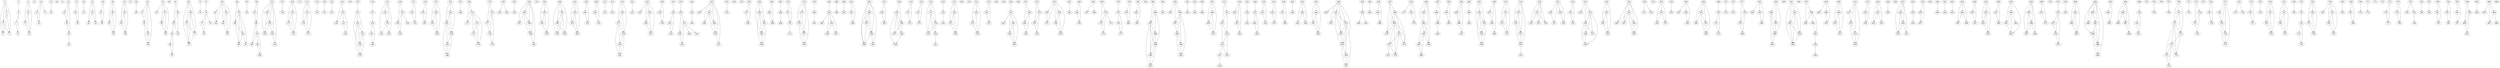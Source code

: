 digraph G {
    graph [fontsize=24]
    edge [fontsize=24]
    node [fontsize=24]
    ranksep = 1.5
    nodesep = .25
    0 -> { 1 2 3 4 };
    1 -> { 2 3 4 };
    2 -> { 3 4 };
    3 -> { };
    4 -> { };
    5 -> { 6 };
    6 -> { 7 8 };
    7 -> { 8 };
    8 -> { };
    9 -> { 10 11 12 };
    10 -> { 11 12 };
    11 -> { 12 };
    12 -> { };
    13 -> { };
    14 -> { 15 16 17 };
    15 -> { 16 };
    16 -> { };
    17 -> { };
    18 -> { 19 };
    19 -> { };
    20 -> { };
    21 -> { };
    22 -> { 23 24 25 };
    23 -> { 24 };
    24 -> { 25 };
    25 -> { 26 };
    26 -> { };
    27 -> { 28 29 };
    28 -> { 29 };
    29 -> { };
    30 -> { 31 };
    31 -> { };
    32 -> { 33 34 35 };
    33 -> { 34 35 };
    34 -> { };
    35 -> { };
    36 -> { 37 38 };
    37 -> { 38 };
    38 -> { };
    39 -> { 40 41 42 };
    40 -> { 41 42 };
    41 -> { 42 };
    42 -> { };
    43 -> { 44 45 46 };
    44 -> { 45 46 };
    45 -> { 46 };
    46 -> { };
    47 -> { };
    48 -> { 49 };
    49 -> { };
    50 -> { 51 52 53 54 };
    51 -> { 52 };
    52 -> { 53 54 };
    53 -> { 54 };
    54 -> { };
    55 -> { 56 57 58 59 };
    56 -> { };
    57 -> { 58 59 };
    58 -> { 59 };
    59 -> { };
    60 -> { };
    61 -> { 62 63 };
    62 -> { 63 64 };
    63 -> { 64 65 };
    64 -> { };
    65 -> { 66 67 };
    66 -> { 67 };
    67 -> { };
    68 -> { 69 70 71 72 };
    69 -> { 70 71 72 };
    70 -> { 71 72 };
    71 -> { 72 };
    72 -> { };
    73 -> { 74 };
    74 -> { };
    75 -> { 76 };
    76 -> { 77 78 79 };
    77 -> { 78 };
    78 -> { };
    79 -> { };
    80 -> { 81 82 83 84 85 };
    81 -> { 82 };
    82 -> { };
    83 -> { 84 85 };
    84 -> { 85 };
    85 -> { };
    86 -> { 87 88 };
    87 -> { 88 89 90 91 };
    88 -> { 89 90 };
    89 -> { 90 91 };
    90 -> { };
    91 -> { };
    92 -> { 93 };
    93 -> { };
    94 -> { 95 96 };
    95 -> { 96 };
    96 -> { 97 98 };
    97 -> { 98 99 100 };
    98 -> { };
    99 -> { 100 };
    100 -> { };
    101 -> { 102 103 104 105 106 };
    102 -> { 103 104 };
    103 -> { 104 105 };
    104 -> { };
    105 -> { 106 };
    106 -> { };
    107 -> { 108 };
    108 -> { };
    109 -> { 110 111 112 };
    110 -> { 111 112 };
    111 -> { 112 };
    112 -> { };
    113 -> { };
    114 -> { 115 116 117 };
    115 -> { 116 117 };
    116 -> { 117 };
    117 -> { };
    118 -> { 119 };
    119 -> { };
    120 -> { 121 };
    121 -> { };
    122 -> { 123 };
    123 -> { };
    124 -> { 125 126 };
    125 -> { 126 127 128 };
    126 -> { };
    127 -> { 128 };
    128 -> { };
    129 -> { };
    130 -> { 131 };
    131 -> { 132 133 134 };
    132 -> { 133 134 135 };
    133 -> { 134 135 };
    134 -> { 135 };
    135 -> { };
    136 -> { 137 };
    137 -> { 138 };
    138 -> { 139 140 };
    139 -> { 140 };
    140 -> { };
    141 -> { 142 143 144 145 };
    142 -> { 143 };
    143 -> { 144 145 };
    144 -> { };
    145 -> { };
    146 -> { 147 148 };
    147 -> { 148 149 150 };
    148 -> { 149 };
    149 -> { };
    150 -> { };
    151 -> { 152 153 };
    152 -> { 153 };
    153 -> { };
    154 -> { 155 156 };
    155 -> { 156 };
    156 -> { };
    157 -> { 158 159 160 };
    158 -> { 159 160 };
    159 -> { 160 };
    160 -> { };
    161 -> { 162 163 164 };
    162 -> { 163 164 };
    163 -> { 164 165 166 };
    164 -> { 165 166 };
    165 -> { 166 };
    166 -> { };
    167 -> { 168 };
    168 -> { };
    169 -> { 170 171 };
    170 -> { 171 172 173 174 };
    171 -> { };
    172 -> { 173 174 };
    173 -> { 174 };
    174 -> { };
    175 -> { 176 177 };
    176 -> { 177 178 179 };
    177 -> { 178 };
    178 -> { 179 };
    179 -> { };
    180 -> { 181 182 };
    181 -> { };
    182 -> { };
    183 -> { 184 };
    184 -> { };
    185 -> { 186 187 188 189 190 };
    186 -> { 187 188 189 };
    187 -> { };
    188 -> { 189 };
    189 -> { 190 };
    190 -> { };
    191 -> { };
    192 -> { 193 194 195 };
    193 -> { 194 195 };
    194 -> { 195 };
    195 -> { };
    196 -> { 197 198 199 200 };
    197 -> { 198 199 200 };
    198 -> { 199 200 };
    199 -> { };
    200 -> { };
    201 -> { 202 203 204 };
    202 -> { 203 204 };
    203 -> { 204 };
    204 -> { };
    205 -> { 206 207 };
    206 -> { 207 };
    207 -> { };
    208 -> { 209 210 };
    209 -> { 210 };
    210 -> { };
    211 -> { 212 };
    212 -> { };
    213 -> { 214 };
    214 -> { };
    215 -> { 216 217 218 };
    216 -> { 217 218 };
    217 -> { 218 219 220 };
    218 -> { 219 220 };
    219 -> { 220 };
    220 -> { };
    221 -> { 222 };
    222 -> { };
    223 -> { 224 225 226 227 };
    224 -> { };
    225 -> { 226 227 };
    226 -> { 227 };
    227 -> { };
    228 -> { 229 230 };
    229 -> { 230 };
    230 -> { };
    231 -> { 232 };
    232 -> { 233 234 };
    233 -> { 234 };
    234 -> { };
    235 -> { 236 };
    236 -> { 237 238 };
    237 -> { 238 239 240 241 };
    238 -> { 239 };
    239 -> { };
    240 -> { };
    241 -> { };
    242 -> { 243 };
    243 -> { 244 };
    244 -> { };
    245 -> { 246 247 248 249 250 251 };
    246 -> { };
    247 -> { 248 249 250 };
    248 -> { };
    249 -> { 250 };
    250 -> { 251 };
    251 -> { };
    252 -> { 253 };
    253 -> { };
    254 -> { };
    255 -> { };
    256 -> { 257 258 };
    257 -> { 258 };
    258 -> { };
    259 -> { 260 261 262 };
    260 -> { 261 262 263 };
    261 -> { 262 263 };
    262 -> { 263 };
    263 -> { };
    264 -> { 265 266 };
    265 -> { 266 };
    266 -> { };
    267 -> { 268 };
    268 -> { 269 };
    269 -> { };
    270 -> { 271 272 };
    271 -> { 272 };
    272 -> { 273 };
    273 -> { };
    274 -> { 275 276 277 278 };
    275 -> { 276 277 };
    276 -> { 277 278 };
    277 -> { 278 };
    278 -> { };
    279 -> { 280 };
    280 -> { 281 };
    281 -> { };
    282 -> { 283 };
    283 -> { 284 285 286 287 };
    284 -> { };
    285 -> { 286 287 };
    286 -> { };
    287 -> { };
    288 -> { 289 };
    289 -> { };
    290 -> { 291 };
    291 -> { };
    292 -> { 293 294 };
    293 -> { 294 };
    294 -> { };
    295 -> { 296 297 298 299 300 };
    296 -> { 297 298 299 };
    297 -> { 298 299 };
    298 -> { 299 300 };
    299 -> { };
    300 -> { };
    301 -> { 302 303 };
    302 -> { 303 };
    303 -> { };
    304 -> { 305 306 };
    305 -> { 306 307 308 309 };
    306 -> { 307 308 };
    307 -> { };
    308 -> { 309 };
    309 -> { };
    310 -> { 311 312 };
    311 -> { 312 };
    312 -> { };
    313 -> { 314 315 };
    314 -> { 315 };
    315 -> { };
    316 -> { 317 318 319 };
    317 -> { 318 319 320 };
    318 -> { 319 320 };
    319 -> { };
    320 -> { 321 };
    321 -> { };
    322 -> { 323 };
    323 -> { 324 };
    324 -> { };
    325 -> { 326 327 328 };
    326 -> { 327 328 };
    327 -> { 328 };
    328 -> { };
    329 -> { };
    330 -> { };
    331 -> { 332 333 334 };
    332 -> { 333 334 };
    333 -> { 334 };
    334 -> { };
    335 -> { 336 337 };
    336 -> { 337 };
    337 -> { };
    338 -> { };
    339 -> { };
    340 -> { 341 };
    341 -> { 342 343 344 345 };
    342 -> { };
    343 -> { 344 345 };
    344 -> { 345 };
    345 -> { };
    346 -> { };
    347 -> { 348 349 };
    348 -> { 349 350 };
    349 -> { 350 };
    350 -> { };
    351 -> { 352 353 };
    352 -> { 353 354 };
    353 -> { 354 };
    354 -> { };
    355 -> { 356 357 358 359 360 };
    356 -> { 357 };
    357 -> { };
    358 -> { 359 360 };
    359 -> { 360 };
    360 -> { };
    361 -> { 362 };
    362 -> { };
    363 -> { 364 365 };
    364 -> { 365 };
    365 -> { };
    366 -> { 367 368 };
    367 -> { };
    368 -> { };
    369 -> { 370 371 };
    370 -> { 371 372 373 };
    371 -> { 372 };
    372 -> { };
    373 -> { };
    374 -> { 375 };
    375 -> { 376 377 };
    376 -> { 377 };
    377 -> { };
    378 -> { 379 380 };
    379 -> { 380 };
    380 -> { };
    381 -> { 382 383 };
    382 -> { 383 };
    383 -> { };
    384 -> { };
    385 -> { 386 387 };
    386 -> { 387 388 389 };
    387 -> { 388 389 390 391 };
    388 -> { 389 390 };
    389 -> { 390 391 };
    390 -> { 391 };
    391 -> { };
    392 -> { 393 };
    393 -> { };
    394 -> { 395 396 397 };
    395 -> { };
    396 -> { 397 398 399 400 };
    397 -> { 398 };
    398 -> { 399 400 };
    399 -> { 400 };
    400 -> { };
    401 -> { 402 };
    402 -> { };
    403 -> { 404 };
    404 -> { };
    405 -> { 406 };
    406 -> { };
    407 -> { 408 409 410 };
    408 -> { 409 410 };
    409 -> { 410 };
    410 -> { };
    411 -> { 412 413 };
    412 -> { 413 414 };
    413 -> { 414 415 };
    414 -> { 415 416 };
    415 -> { 416 417 };
    416 -> { };
    417 -> { 418 };
    418 -> { };
    419 -> { 420 421 422 };
    420 -> { 421 };
    421 -> { 422 };
    422 -> { };
    423 -> { 424 };
    424 -> { 425 };
    425 -> { };
    426 -> { 427 };
    427 -> { 428 429 };
    428 -> { 429 };
    429 -> { };
    430 -> { 431 432 };
    431 -> { 432 };
    432 -> { };
    433 -> { 434 435 };
    434 -> { 435 };
    435 -> { };
    436 -> { 437 438 };
    437 -> { 438 };
    438 -> { };
    439 -> { 440 };
    440 -> { };
    441 -> { 442 443 444 };
    442 -> { 443 444 };
    443 -> { };
    444 -> { };
    445 -> { 446 447 448 };
    446 -> { 447 448 };
    447 -> { 448 };
    448 -> { };
    449 -> { 450 451 452 453 454 455 };
    450 -> { };
    451 -> { 452 453 454 455 };
    452 -> { };
    453 -> { 454 455 456 457 };
    454 -> { 455 };
    455 -> { 456 457 };
    456 -> { 457 };
    457 -> { };
    458 -> { 459 };
    459 -> { 460 461 };
    460 -> { };
    461 -> { };
    462 -> { 463 };
    463 -> { };
    464 -> { 465 466 };
    465 -> { 466 };
    466 -> { };
    467 -> { 468 469 470 };
    468 -> { 469 470 471 472 };
    469 -> { 470 471 472 473 474 };
    470 -> { };
    471 -> { 472 473 474 };
    472 -> { };
    473 -> { 474 475 };
    474 -> { };
    475 -> { };
    476 -> { 477 478 479 };
    477 -> { };
    478 -> { 479 };
    479 -> { };
    480 -> { 481 482 483 484 };
    481 -> { 482 };
    482 -> { 483 484 485 };
    483 -> { 484 485 486 };
    484 -> { };
    485 -> { 486 };
    486 -> { };
    487 -> { 488 489 };
    488 -> { 489 };
    489 -> { 490 };
    490 -> { };
    491 -> { 492 493 };
    492 -> { 493 };
    493 -> { };
    494 -> { 495 496 497 };
    495 -> { 496 };
    496 -> { 497 };
    497 -> { };
    498 -> { 499 };
    499 -> { 500 };
    500 -> { };
    501 -> { 502 503 504 };
    502 -> { 503 504 505 };
    503 -> { 504 505 };
    504 -> { 505 };
    505 -> { };
    506 -> { 507 508 509 };
    507 -> { 508 };
    508 -> { 509 };
    509 -> { };
    510 -> { 511 512 513 };
    511 -> { 512 513 };
    512 -> { 513 };
    513 -> { };
    514 -> { 515 516 517 518 };
    515 -> { 516 517 };
    516 -> { 517 518 };
    517 -> { 518 };
    518 -> { 519 };
    519 -> { };
    520 -> { 521 522 523 524 };
    521 -> { 522 523 524 };
    522 -> { };
    523 -> { };
    524 -> { };
    525 -> { 526 527 528 529 };
    526 -> { 527 };
    527 -> { };
    528 -> { 529 };
    529 -> { };
    530 -> { 531 532 };
    531 -> { 532 };
    532 -> { };
    533 -> { 534 535 536 };
    534 -> { };
    535 -> { 536 537 538 539 };
    536 -> { 537 538 539 };
    537 -> { };
    538 -> { 539 };
    539 -> { };
    540 -> { 541 542 543 };
    541 -> { 542 543 };
    542 -> { 543 };
    543 -> { };
    544 -> { 545 546 547 548 549 };
    545 -> { 546 547 548 549 };
    546 -> { };
    547 -> { };
    548 -> { 549 };
    549 -> { };
    550 -> { 551 552 };
    551 -> { };
    552 -> { };
    553 -> { };
    554 -> { 555 556 557 };
    555 -> { 556 557 };
    556 -> { };
    557 -> { };
    558 -> { 559 };
    559 -> { };
    560 -> { 561 562 563 };
    561 -> { };
    562 -> { 563 };
    563 -> { };
    564 -> { 565 566 567 568 };
    565 -> { 566 567 568 };
    566 -> { };
    567 -> { 568 };
    568 -> { };
    569 -> { 570 };
    570 -> { 571 572 };
    571 -> { 572 };
    572 -> { };
    573 -> { 574 };
    574 -> { };
    575 -> { 576 };
    576 -> { };
    577 -> { 578 579 };
    578 -> { 579 580 };
    579 -> { 580 };
    580 -> { };
    581 -> { 582 583 584 };
    582 -> { };
    583 -> { 584 };
    584 -> { };
    585 -> { 586 587 588 };
    586 -> { 587 588 589 };
    587 -> { 588 };
    588 -> { 589 };
    589 -> { };
    590 -> { };
    591 -> { 592 593 594 595 };
    592 -> { 593 594 595 };
    593 -> { 594 595 };
    594 -> { 595 };
    595 -> { };
    596 -> { };
    597 -> { 598 599 };
    598 -> { 599 600 601 };
    599 -> { };
    600 -> { 601 };
    601 -> { 602 };
    602 -> { 603 };
    603 -> { };
    604 -> { 605 606 607 };
    605 -> { };
    606 -> { 607 };
    607 -> { };
    608 -> { 609 610 611 };
    609 -> { 610 611 };
    610 -> { 611 };
    611 -> { };
    612 -> { 613 614 615 616 };
    613 -> { 614 };
    614 -> { 615 616 };
    615 -> { 616 };
    616 -> { };
    617 -> { 618 619 };
    618 -> { 619 };
    619 -> { };
    620 -> { 621 622 623 };
    621 -> { 622 623 };
    622 -> { };
    623 -> { };
    624 -> { 625 };
    625 -> { };
    626 -> { };
    627 -> { 628 629 630 631 };
    628 -> { 629 630 };
    629 -> { 630 631 };
    630 -> { };
    631 -> { };
    632 -> { 633 };
    633 -> { 634 };
    634 -> { };
    635 -> { 636 637 };
    636 -> { 637 };
    637 -> { };
    638 -> { };
    639 -> { 640 };
    640 -> { };
    641 -> { 642 };
    642 -> { };
    643 -> { 644 };
    644 -> { };
    645 -> { 646 647 648 };
    646 -> { 647 648 };
    647 -> { };
    648 -> { };
    649 -> { 650 651 };
    650 -> { 651 };
    651 -> { };
    652 -> { 653 654 655 };
    653 -> { 654 655 };
    654 -> { 655 };
    655 -> { };
    656 -> { 657 658 };
    657 -> { 658 };
    658 -> { };
    659 -> { 660 661 662 };
    660 -> { 661 662 663 };
    661 -> { 662 };
    662 -> { };
    663 -> { };
    664 -> { 665 666 667 668 };
    665 -> { 666 667 };
    666 -> { 667 668 };
    667 -> { };
    668 -> { };
    669 -> { 670 671 };
    670 -> { 671 };
    671 -> { };
    672 -> { };
    673 -> { 674 };
    674 -> { 675 676 677 };
    675 -> { 676 };
    676 -> { 677 };
    677 -> { };
    678 -> { 679 };
    679 -> { };
    680 -> { 681 682 683 };
    681 -> { 682 683 };
    682 -> { 683 };
    683 -> { };
    684 -> { 685 686 687 688 689 690 };
    685 -> { 686 687 };
    686 -> { };
    687 -> { 688 689 };
    688 -> { 689 690 };
    689 -> { 690 };
    690 -> { };
    691 -> { 692 693 };
    692 -> { 693 };
    693 -> { };
    694 -> { 695 696 697 698 };
    695 -> { 696 697 };
    696 -> { };
    697 -> { 698 };
    698 -> { };
    699 -> { 700 };
    700 -> { 701 702 };
    701 -> { 702 };
    702 -> { };
    703 -> { };
    704 -> { 705 };
    705 -> { };
    706 -> { };
    707 -> { 708 };
    708 -> { };
    709 -> { 710 711 712 };
    710 -> { 711 712 };
    711 -> { 712 713 714 715 };
    712 -> { 713 714 };
    713 -> { 714 715 716 };
    714 -> { };
    715 -> { 716 };
    716 -> { };
    717 -> { 718 };
    718 -> { };
    719 -> { 720 721 };
    720 -> { 721 722 };
    721 -> { 722 };
    722 -> { };
    723 -> { };
    724 -> { 725 726 };
    725 -> { 726 };
    726 -> { };
    727 -> { 728 729 730 731 };
    728 -> { 729 };
    729 -> { 730 731 };
    730 -> { 731 };
    731 -> { };
    732 -> { 733 734 };
    733 -> { };
    734 -> { };
    735 -> { 736 737 };
    736 -> { 737 };
    737 -> { };
    738 -> { 739 };
    739 -> { };
    740 -> { 741 742 743 };
    741 -> { 742 743 };
    742 -> { 743 };
    743 -> { };
    744 -> { 745 746 747 };
    745 -> { 746 747 };
    746 -> { 747 };
    747 -> { };
    748 -> { 749 };
    749 -> { };
    750 -> { 751 };
    751 -> { 752 };
    752 -> { 753 754 };
    753 -> { 754 };
    754 -> { };
    755 -> { 756 757 758 };
    756 -> { 757 758 };
    757 -> { 758 };
    758 -> { };
    759 -> { 760 761 762 763 };
    760 -> { };
    761 -> { 762 763 };
    762 -> { 763 };
    763 -> { };
    764 -> { 765 };
    765 -> { };
    766 -> { 767 768 };
    767 -> { 768 };
    768 -> { };
    769 -> { 770 };
    770 -> { };
    771 -> { 772 };
    772 -> { };
    773 -> { };
    774 -> { };
    775 -> { 776 777 };
    776 -> { 777 };
    777 -> { };
    778 -> { 779 780 };
    779 -> { 780 };
    780 -> { };
    781 -> { 782 783 };
    782 -> { };
    783 -> { 784 };
    784 -> { };
    785 -> { 786 };
    786 -> { };
    787 -> { 788 };
    788 -> { };
    789 -> { 790 791 };
    790 -> { 791 };
    791 -> { };
    792 -> { 793 794 };
    793 -> { 794 };
    794 -> { };
    795 -> { 796 797 };
    796 -> { 797 };
    797 -> { };
    798 -> { 799 800 };
    799 -> { 800 801 };
    800 -> { 801 };
    801 -> { };
    802 -> { 803 };
    803 -> { };
    804 -> { 805 806 807 };
    805 -> { };
    806 -> { 807 808 };
    807 -> { };
    808 -> { };
    809 -> { };
}
